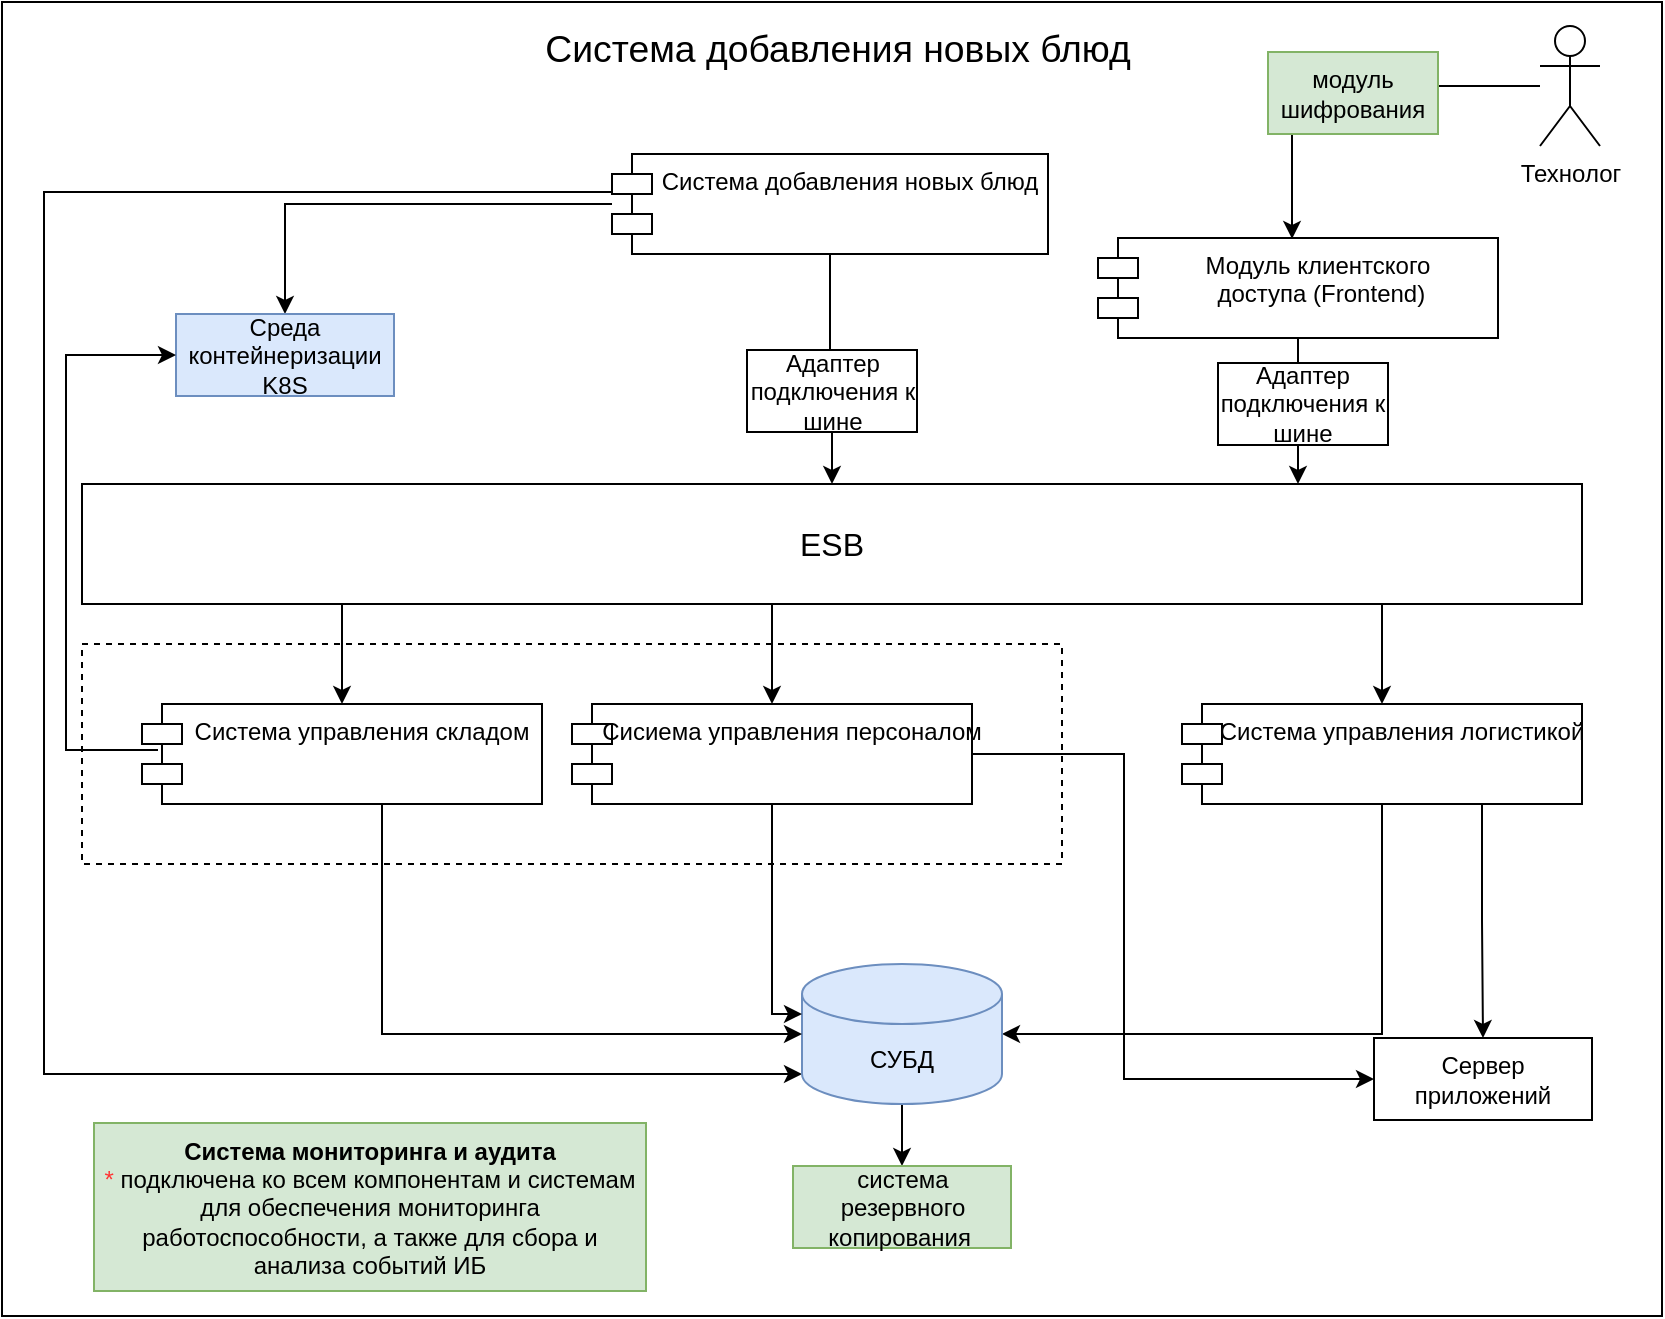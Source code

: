 <mxfile version="13.9.9" type="device"><diagram id="AdcOOG5xLWK19F7dih3W" name="Страница 1"><mxGraphModel dx="2029" dy="810" grid="0" gridSize="10" guides="1" tooltips="1" connect="1" arrows="1" fold="1" page="1" pageScale="1" pageWidth="3300" pageHeight="4681" math="0" shadow="0"><root><mxCell id="0"/><mxCell id="1" parent="0"/><mxCell id="O-U5DfCQ5SA8Ox_TJO0l-18" value="" style="verticalLabelPosition=bottom;verticalAlign=top;html=1;shape=mxgraph.basic.rect;fillColor2=none;strokeWidth=1;size=20;indent=5;" parent="1" vertex="1"><mxGeometry x="2610" y="209" width="830" height="657" as="geometry"/></mxCell><mxCell id="O-U5DfCQ5SA8Ox_TJO0l-15" value="" style="verticalLabelPosition=bottom;verticalAlign=top;html=1;shape=mxgraph.basic.rect;fillColor2=none;strokeWidth=1;size=20;indent=5;dashed=1;" parent="1" vertex="1"><mxGeometry x="2650" y="530" width="490" height="110" as="geometry"/></mxCell><mxCell id="O-U5DfCQ5SA8Ox_TJO0l-22" style="edgeStyle=orthogonalEdgeStyle;rounded=0;orthogonalLoop=1;jettySize=auto;html=1;" parent="1" source="O-U5DfCQ5SA8Ox_TJO0l-8" target="O-U5DfCQ5SA8Ox_TJO0l-11" edge="1"><mxGeometry relative="1" as="geometry"><Array as="points"><mxPoint x="2780" y="520"/><mxPoint x="2780" y="520"/></Array></mxGeometry></mxCell><mxCell id="O-U5DfCQ5SA8Ox_TJO0l-26" style="edgeStyle=orthogonalEdgeStyle;rounded=0;orthogonalLoop=1;jettySize=auto;html=1;fontFamily=Helvetica;" parent="1" source="O-U5DfCQ5SA8Ox_TJO0l-8" target="O-U5DfCQ5SA8Ox_TJO0l-12" edge="1"><mxGeometry relative="1" as="geometry"><Array as="points"><mxPoint x="2995" y="520"/><mxPoint x="2995" y="520"/></Array></mxGeometry></mxCell><mxCell id="O-U5DfCQ5SA8Ox_TJO0l-27" style="edgeStyle=orthogonalEdgeStyle;rounded=0;orthogonalLoop=1;jettySize=auto;html=1;fontFamily=Helvetica;" parent="1" source="O-U5DfCQ5SA8Ox_TJO0l-8" target="O-U5DfCQ5SA8Ox_TJO0l-13" edge="1"><mxGeometry relative="1" as="geometry"><Array as="points"><mxPoint x="3300" y="535"/><mxPoint x="3300" y="535"/></Array></mxGeometry></mxCell><mxCell id="O-U5DfCQ5SA8Ox_TJO0l-8" value="&lt;font style=&quot;font-size: 16px&quot;&gt;ESB&lt;/font&gt;" style="rounded=0;whiteSpace=wrap;html=1;" parent="1" vertex="1"><mxGeometry x="2650" y="450" width="750" height="60" as="geometry"/></mxCell><mxCell id="O-U5DfCQ5SA8Ox_TJO0l-9" value="&lt;b style=&quot;font-weight: normal&quot; id=&quot;docs-internal-guid-b3cc5e4a-7fff-3137-a015-6365d96f1213&quot;&gt;&lt;span style=&quot;font-size: 14pt ; color: rgb(0 , 0 , 0) ; background-color: transparent ; font-weight: 400 ; font-style: normal ; font-variant: normal ; text-decoration: none ; vertical-align: baseline&quot;&gt;Система добавления новых блюд&lt;/span&gt;&lt;/b&gt;" style="text;whiteSpace=wrap;html=1;fontFamily=Helvetica;align=center;" parent="1" vertex="1"><mxGeometry x="2618" y="215" width="820" height="30" as="geometry"/></mxCell><mxCell id="O-U5DfCQ5SA8Ox_TJO0l-11" value="Система управления складом" style="shape=module;align=left;spacingLeft=20;align=center;verticalAlign=top;" parent="1" vertex="1"><mxGeometry x="2680" y="560" width="200" height="50" as="geometry"/></mxCell><mxCell id="O-U5DfCQ5SA8Ox_TJO0l-12" value="Сисиема управления персоналом" style="shape=module;align=left;spacingLeft=20;align=center;verticalAlign=top;" parent="1" vertex="1"><mxGeometry x="2895" y="560" width="200" height="50" as="geometry"/></mxCell><mxCell id="O-U5DfCQ5SA8Ox_TJO0l-32" style="edgeStyle=orthogonalEdgeStyle;rounded=0;orthogonalLoop=1;jettySize=auto;html=1;entryX=1;entryY=0.5;entryDx=0;entryDy=0;entryPerimeter=0;fontFamily=Helvetica;" parent="1" source="O-U5DfCQ5SA8Ox_TJO0l-13" target="O-U5DfCQ5SA8Ox_TJO0l-28" edge="1"><mxGeometry relative="1" as="geometry"><Array as="points"><mxPoint x="3300" y="725"/></Array></mxGeometry></mxCell><mxCell id="JIXQb_jlFKqO_XmIQwbM-8" style="edgeStyle=orthogonalEdgeStyle;rounded=0;orthogonalLoop=1;jettySize=auto;html=1;exitX=0.75;exitY=1;exitDx=0;exitDy=0;" parent="1" source="O-U5DfCQ5SA8Ox_TJO0l-13" target="JIXQb_jlFKqO_XmIQwbM-7" edge="1"><mxGeometry relative="1" as="geometry"/></mxCell><mxCell id="O-U5DfCQ5SA8Ox_TJO0l-13" value="Система управления логистикой" style="shape=module;align=left;spacingLeft=20;align=center;verticalAlign=top;" parent="1" vertex="1"><mxGeometry x="3200" y="560" width="200" height="50" as="geometry"/></mxCell><mxCell id="O-U5DfCQ5SA8Ox_TJO0l-17" style="edgeStyle=orthogonalEdgeStyle;rounded=0;orthogonalLoop=1;jettySize=auto;html=1;" parent="1" source="O-U5DfCQ5SA8Ox_TJO0l-16" target="O-U5DfCQ5SA8Ox_TJO0l-8" edge="1"><mxGeometry relative="1" as="geometry"/></mxCell><mxCell id="JIXQb_jlFKqO_XmIQwbM-2" style="edgeStyle=orthogonalEdgeStyle;rounded=0;orthogonalLoop=1;jettySize=auto;html=1;entryX=0;entryY=1;entryDx=0;entryDy=-15;entryPerimeter=0;" parent="1" source="O-U5DfCQ5SA8Ox_TJO0l-16" target="O-U5DfCQ5SA8Ox_TJO0l-28" edge="1"><mxGeometry relative="1" as="geometry"><Array as="points"><mxPoint x="2631" y="304"/><mxPoint x="2631" y="745"/></Array></mxGeometry></mxCell><mxCell id="JIXQb_jlFKqO_XmIQwbM-5" style="edgeStyle=orthogonalEdgeStyle;rounded=0;orthogonalLoop=1;jettySize=auto;html=1;" parent="1" source="O-U5DfCQ5SA8Ox_TJO0l-16" target="JIXQb_jlFKqO_XmIQwbM-4" edge="1"><mxGeometry relative="1" as="geometry"/></mxCell><mxCell id="O-U5DfCQ5SA8Ox_TJO0l-16" value="Система добавления новых блюд" style="shape=module;align=left;spacingLeft=20;align=center;verticalAlign=top;" parent="1" vertex="1"><mxGeometry x="2915" y="285" width="218" height="50" as="geometry"/></mxCell><mxCell id="O-U5DfCQ5SA8Ox_TJO0l-25" style="edgeStyle=orthogonalEdgeStyle;rounded=0;orthogonalLoop=1;jettySize=auto;html=1;fontFamily=Helvetica;entryX=0.485;entryY=0.009;entryDx=0;entryDy=0;entryPerimeter=0;" parent="1" source="O-U5DfCQ5SA8Ox_TJO0l-24" target="SulOX3pIvUapynBFHVPe-1" edge="1"><mxGeometry relative="1" as="geometry"><Array as="points"/><mxPoint x="3279" y="325" as="targetPoint"/></mxGeometry></mxCell><mxCell id="O-U5DfCQ5SA8Ox_TJO0l-24" value="Технолог" style="shape=umlActor;verticalLabelPosition=bottom;verticalAlign=top;html=1;outlineConnect=0;fontFamily=Helvetica;" parent="1" vertex="1"><mxGeometry x="3379" y="221" width="30" height="60" as="geometry"/></mxCell><mxCell id="KDyW9VELdYY0DGRMzjfq-3" style="edgeStyle=orthogonalEdgeStyle;rounded=0;orthogonalLoop=1;jettySize=auto;html=1;" edge="1" parent="1" source="O-U5DfCQ5SA8Ox_TJO0l-28" target="KDyW9VELdYY0DGRMzjfq-2"><mxGeometry relative="1" as="geometry"/></mxCell><mxCell id="O-U5DfCQ5SA8Ox_TJO0l-28" value="СУБД" style="shape=cylinder3;whiteSpace=wrap;html=1;boundedLbl=1;backgroundOutline=1;size=15;fontFamily=Helvetica;fillColor=#dae8fc;strokeColor=#6c8ebf;" parent="1" vertex="1"><mxGeometry x="3010" y="690" width="100" height="70" as="geometry"/></mxCell><mxCell id="O-U5DfCQ5SA8Ox_TJO0l-29" style="edgeStyle=orthogonalEdgeStyle;rounded=0;orthogonalLoop=1;jettySize=auto;html=1;" parent="1" source="O-U5DfCQ5SA8Ox_TJO0l-11" edge="1"><mxGeometry relative="1" as="geometry"><mxPoint x="2790.034" y="520" as="sourcePoint"/><mxPoint x="3010" y="725" as="targetPoint"/><Array as="points"><mxPoint x="2800" y="725"/></Array></mxGeometry></mxCell><mxCell id="O-U5DfCQ5SA8Ox_TJO0l-30" style="edgeStyle=orthogonalEdgeStyle;rounded=0;orthogonalLoop=1;jettySize=auto;html=1;entryX=0;entryY=0;entryDx=0;entryDy=25;entryPerimeter=0;exitX=0.5;exitY=1;exitDx=0;exitDy=0;" parent="1" source="O-U5DfCQ5SA8Ox_TJO0l-12" target="O-U5DfCQ5SA8Ox_TJO0l-28" edge="1"><mxGeometry relative="1" as="geometry"><mxPoint x="2810.034" y="620" as="sourcePoint"/><mxPoint x="3020" y="735" as="targetPoint"/><Array as="points"><mxPoint x="2995" y="715"/></Array></mxGeometry></mxCell><mxCell id="SulOX3pIvUapynBFHVPe-2" style="edgeStyle=orthogonalEdgeStyle;rounded=0;orthogonalLoop=1;jettySize=auto;html=1;" parent="1" source="SulOX3pIvUapynBFHVPe-1" edge="1"><mxGeometry relative="1" as="geometry"><mxPoint x="3258" y="450" as="targetPoint"/></mxGeometry></mxCell><mxCell id="SulOX3pIvUapynBFHVPe-1" value="Модуль клиентского&#10; доступа (Frontend)" style="shape=module;align=left;spacingLeft=20;align=center;verticalAlign=top;" parent="1" vertex="1"><mxGeometry x="3158" y="327" width="200" height="50" as="geometry"/></mxCell><mxCell id="SulOX3pIvUapynBFHVPe-3" value="Адаптер подключения к шине" style="rounded=0;whiteSpace=wrap;html=1;" parent="1" vertex="1"><mxGeometry x="2982.5" y="383" width="85" height="41" as="geometry"/></mxCell><mxCell id="SulOX3pIvUapynBFHVPe-4" value="Адаптер подключения к шине" style="rounded=0;whiteSpace=wrap;html=1;" parent="1" vertex="1"><mxGeometry x="3218" y="389.5" width="85" height="41" as="geometry"/></mxCell><mxCell id="JIXQb_jlFKqO_XmIQwbM-4" value="Среда контейнеризации K8S" style="rounded=0;whiteSpace=wrap;html=1;fillColor=#dae8fc;strokeColor=#6c8ebf;" parent="1" vertex="1"><mxGeometry x="2697" y="365" width="109" height="41" as="geometry"/></mxCell><mxCell id="JIXQb_jlFKqO_XmIQwbM-6" style="edgeStyle=orthogonalEdgeStyle;rounded=0;orthogonalLoop=1;jettySize=auto;html=1;entryX=0;entryY=0.5;entryDx=0;entryDy=0;exitX=0.04;exitY=0.46;exitDx=0;exitDy=0;exitPerimeter=0;" parent="1" source="O-U5DfCQ5SA8Ox_TJO0l-11" target="JIXQb_jlFKqO_XmIQwbM-4" edge="1"><mxGeometry relative="1" as="geometry"><mxPoint x="2935" y="320" as="sourcePoint"/><mxPoint x="2761.5" y="375" as="targetPoint"/><Array as="points"><mxPoint x="2642" y="583"/><mxPoint x="2642" y="386"/></Array></mxGeometry></mxCell><mxCell id="JIXQb_jlFKqO_XmIQwbM-7" value="Сервер приложений" style="rounded=0;whiteSpace=wrap;html=1;" parent="1" vertex="1"><mxGeometry x="3296" y="727" width="109" height="41" as="geometry"/></mxCell><mxCell id="JIXQb_jlFKqO_XmIQwbM-9" style="edgeStyle=orthogonalEdgeStyle;rounded=0;orthogonalLoop=1;jettySize=auto;html=1;entryX=0;entryY=0.5;entryDx=0;entryDy=0;" parent="1" source="O-U5DfCQ5SA8Ox_TJO0l-12" target="JIXQb_jlFKqO_XmIQwbM-7" edge="1"><mxGeometry relative="1" as="geometry"><mxPoint x="3360" y="620" as="sourcePoint"/><mxPoint x="3360.5" y="737" as="targetPoint"/><Array as="points"><mxPoint x="3171" y="585"/><mxPoint x="3171" y="748"/></Array></mxGeometry></mxCell><mxCell id="KDyW9VELdYY0DGRMzjfq-1" value="модуль шифрования" style="rounded=0;whiteSpace=wrap;html=1;fillColor=#d5e8d4;strokeColor=#82b366;" vertex="1" parent="1"><mxGeometry x="3243" y="234" width="85" height="41" as="geometry"/></mxCell><mxCell id="KDyW9VELdYY0DGRMzjfq-2" value="система резервного копирования&amp;nbsp;" style="rounded=0;whiteSpace=wrap;html=1;fillColor=#d5e8d4;strokeColor=#82b366;" vertex="1" parent="1"><mxGeometry x="3005.5" y="791" width="109" height="41" as="geometry"/></mxCell><mxCell id="KDyW9VELdYY0DGRMzjfq-4" value="&lt;b&gt;Система мониторинга и аудита&lt;/b&gt;&lt;br&gt;&lt;font color=&quot;#ff3333&quot;&gt;*&lt;/font&gt; подключена ко всем компонентам и системам для обеспечения мониторинга работоспособности, а также для сбора и анализа событий ИБ" style="rounded=0;whiteSpace=wrap;html=1;fillColor=#d5e8d4;strokeColor=#82b366;" vertex="1" parent="1"><mxGeometry x="2656" y="769.5" width="276" height="84" as="geometry"/></mxCell></root></mxGraphModel></diagram></mxfile>